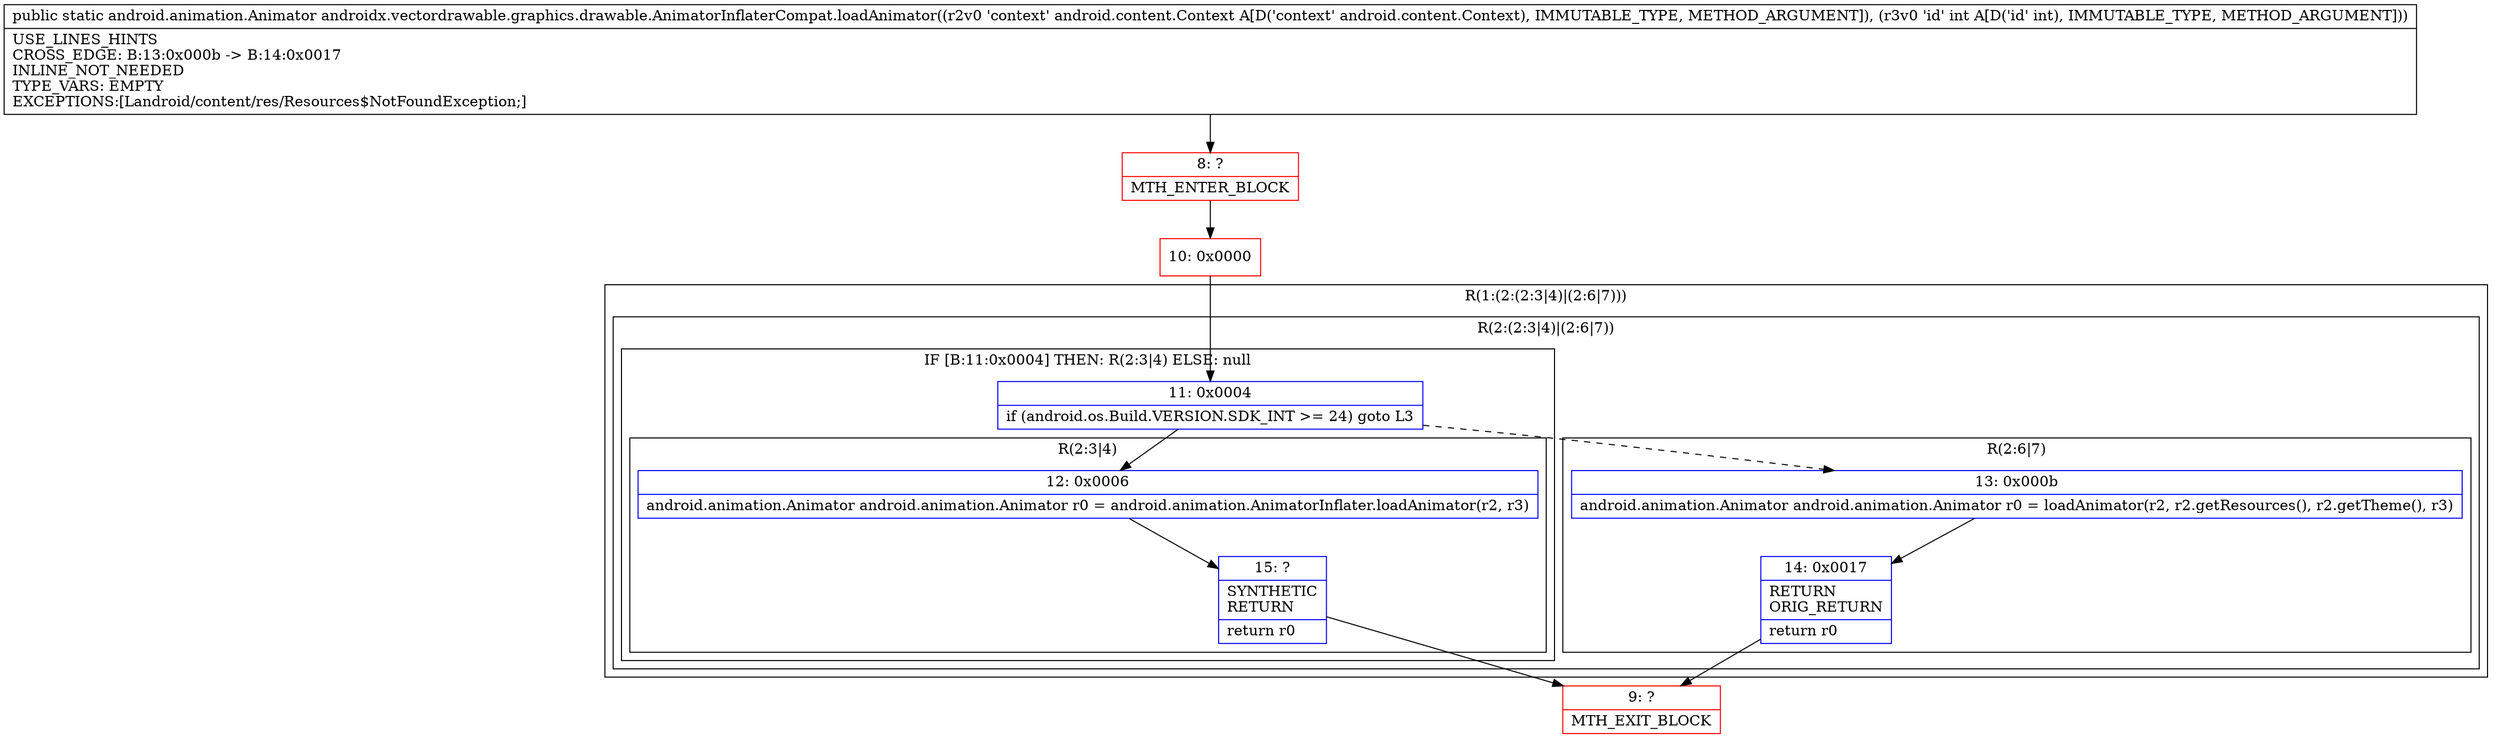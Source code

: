 digraph "CFG forandroidx.vectordrawable.graphics.drawable.AnimatorInflaterCompat.loadAnimator(Landroid\/content\/Context;I)Landroid\/animation\/Animator;" {
subgraph cluster_Region_472012265 {
label = "R(1:(2:(2:3|4)|(2:6|7)))";
node [shape=record,color=blue];
subgraph cluster_Region_1055585048 {
label = "R(2:(2:3|4)|(2:6|7))";
node [shape=record,color=blue];
subgraph cluster_IfRegion_1118070016 {
label = "IF [B:11:0x0004] THEN: R(2:3|4) ELSE: null";
node [shape=record,color=blue];
Node_11 [shape=record,label="{11\:\ 0x0004|if (android.os.Build.VERSION.SDK_INT \>= 24) goto L3\l}"];
subgraph cluster_Region_1257246026 {
label = "R(2:3|4)";
node [shape=record,color=blue];
Node_12 [shape=record,label="{12\:\ 0x0006|android.animation.Animator android.animation.Animator r0 = android.animation.AnimatorInflater.loadAnimator(r2, r3)\l}"];
Node_15 [shape=record,label="{15\:\ ?|SYNTHETIC\lRETURN\l|return r0\l}"];
}
}
subgraph cluster_Region_981531019 {
label = "R(2:6|7)";
node [shape=record,color=blue];
Node_13 [shape=record,label="{13\:\ 0x000b|android.animation.Animator android.animation.Animator r0 = loadAnimator(r2, r2.getResources(), r2.getTheme(), r3)\l}"];
Node_14 [shape=record,label="{14\:\ 0x0017|RETURN\lORIG_RETURN\l|return r0\l}"];
}
}
}
Node_8 [shape=record,color=red,label="{8\:\ ?|MTH_ENTER_BLOCK\l}"];
Node_10 [shape=record,color=red,label="{10\:\ 0x0000}"];
Node_9 [shape=record,color=red,label="{9\:\ ?|MTH_EXIT_BLOCK\l}"];
MethodNode[shape=record,label="{public static android.animation.Animator androidx.vectordrawable.graphics.drawable.AnimatorInflaterCompat.loadAnimator((r2v0 'context' android.content.Context A[D('context' android.content.Context), IMMUTABLE_TYPE, METHOD_ARGUMENT]), (r3v0 'id' int A[D('id' int), IMMUTABLE_TYPE, METHOD_ARGUMENT]))  | USE_LINES_HINTS\lCROSS_EDGE: B:13:0x000b \-\> B:14:0x0017\lINLINE_NOT_NEEDED\lTYPE_VARS: EMPTY\lEXCEPTIONS:[Landroid\/content\/res\/Resources$NotFoundException;]\l}"];
MethodNode -> Node_8;Node_11 -> Node_12;
Node_11 -> Node_13[style=dashed];
Node_12 -> Node_15;
Node_15 -> Node_9;
Node_13 -> Node_14;
Node_14 -> Node_9;
Node_8 -> Node_10;
Node_10 -> Node_11;
}

